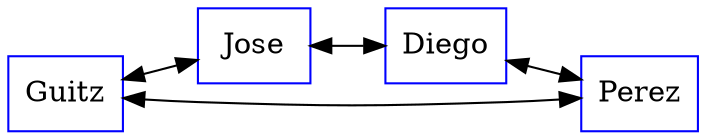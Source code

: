 digraph G {
rankdir=LR
	node [color=blue shape=box]
		Guitz -> Jose
[dir=both]
		Jose -> Diego
[dir=both]
		Diego -> Perez
[dir=both]
		Perez -> Guitz
[dir=both]
}